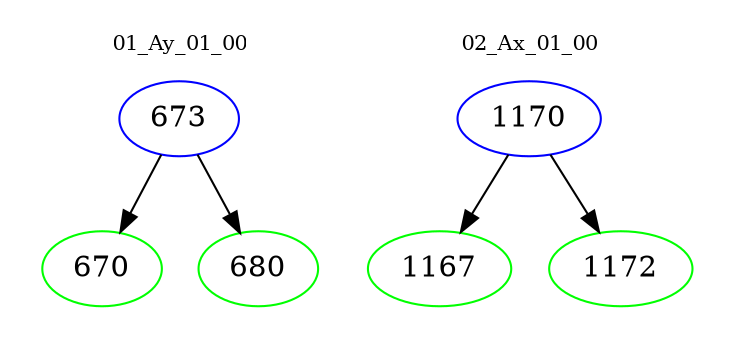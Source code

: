 digraph{
subgraph cluster_0 {
color = white
label = "01_Ay_01_00";
fontsize=10;
T0_673 [label="673", color="blue"]
T0_673 -> T0_670 [color="black"]
T0_670 [label="670", color="green"]
T0_673 -> T0_680 [color="black"]
T0_680 [label="680", color="green"]
}
subgraph cluster_1 {
color = white
label = "02_Ax_01_00";
fontsize=10;
T1_1170 [label="1170", color="blue"]
T1_1170 -> T1_1167 [color="black"]
T1_1167 [label="1167", color="green"]
T1_1170 -> T1_1172 [color="black"]
T1_1172 [label="1172", color="green"]
}
}

